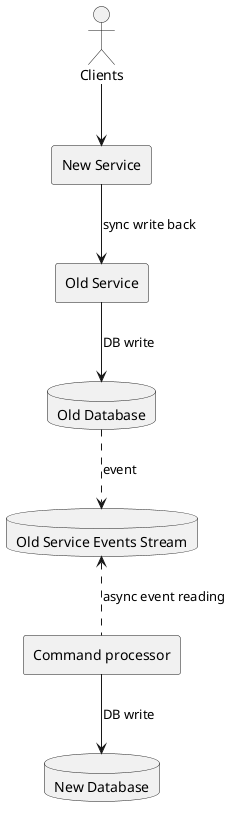 @startuml
skinparam componentStyle rectangle

actor Clients
database "Old Service Events Stream" as OldStream
database "Old Database" as DB1
database "New Database" as DB2

Clients --> [New Service]
[New Service] --> [Old Service]: sync write back
[Old Service] --> DB1: DB write
DB1 ..> OldStream: event
OldStream <.. [Command processor] : async event reading
[Command processor] --> DB2: DB write

@enduml
